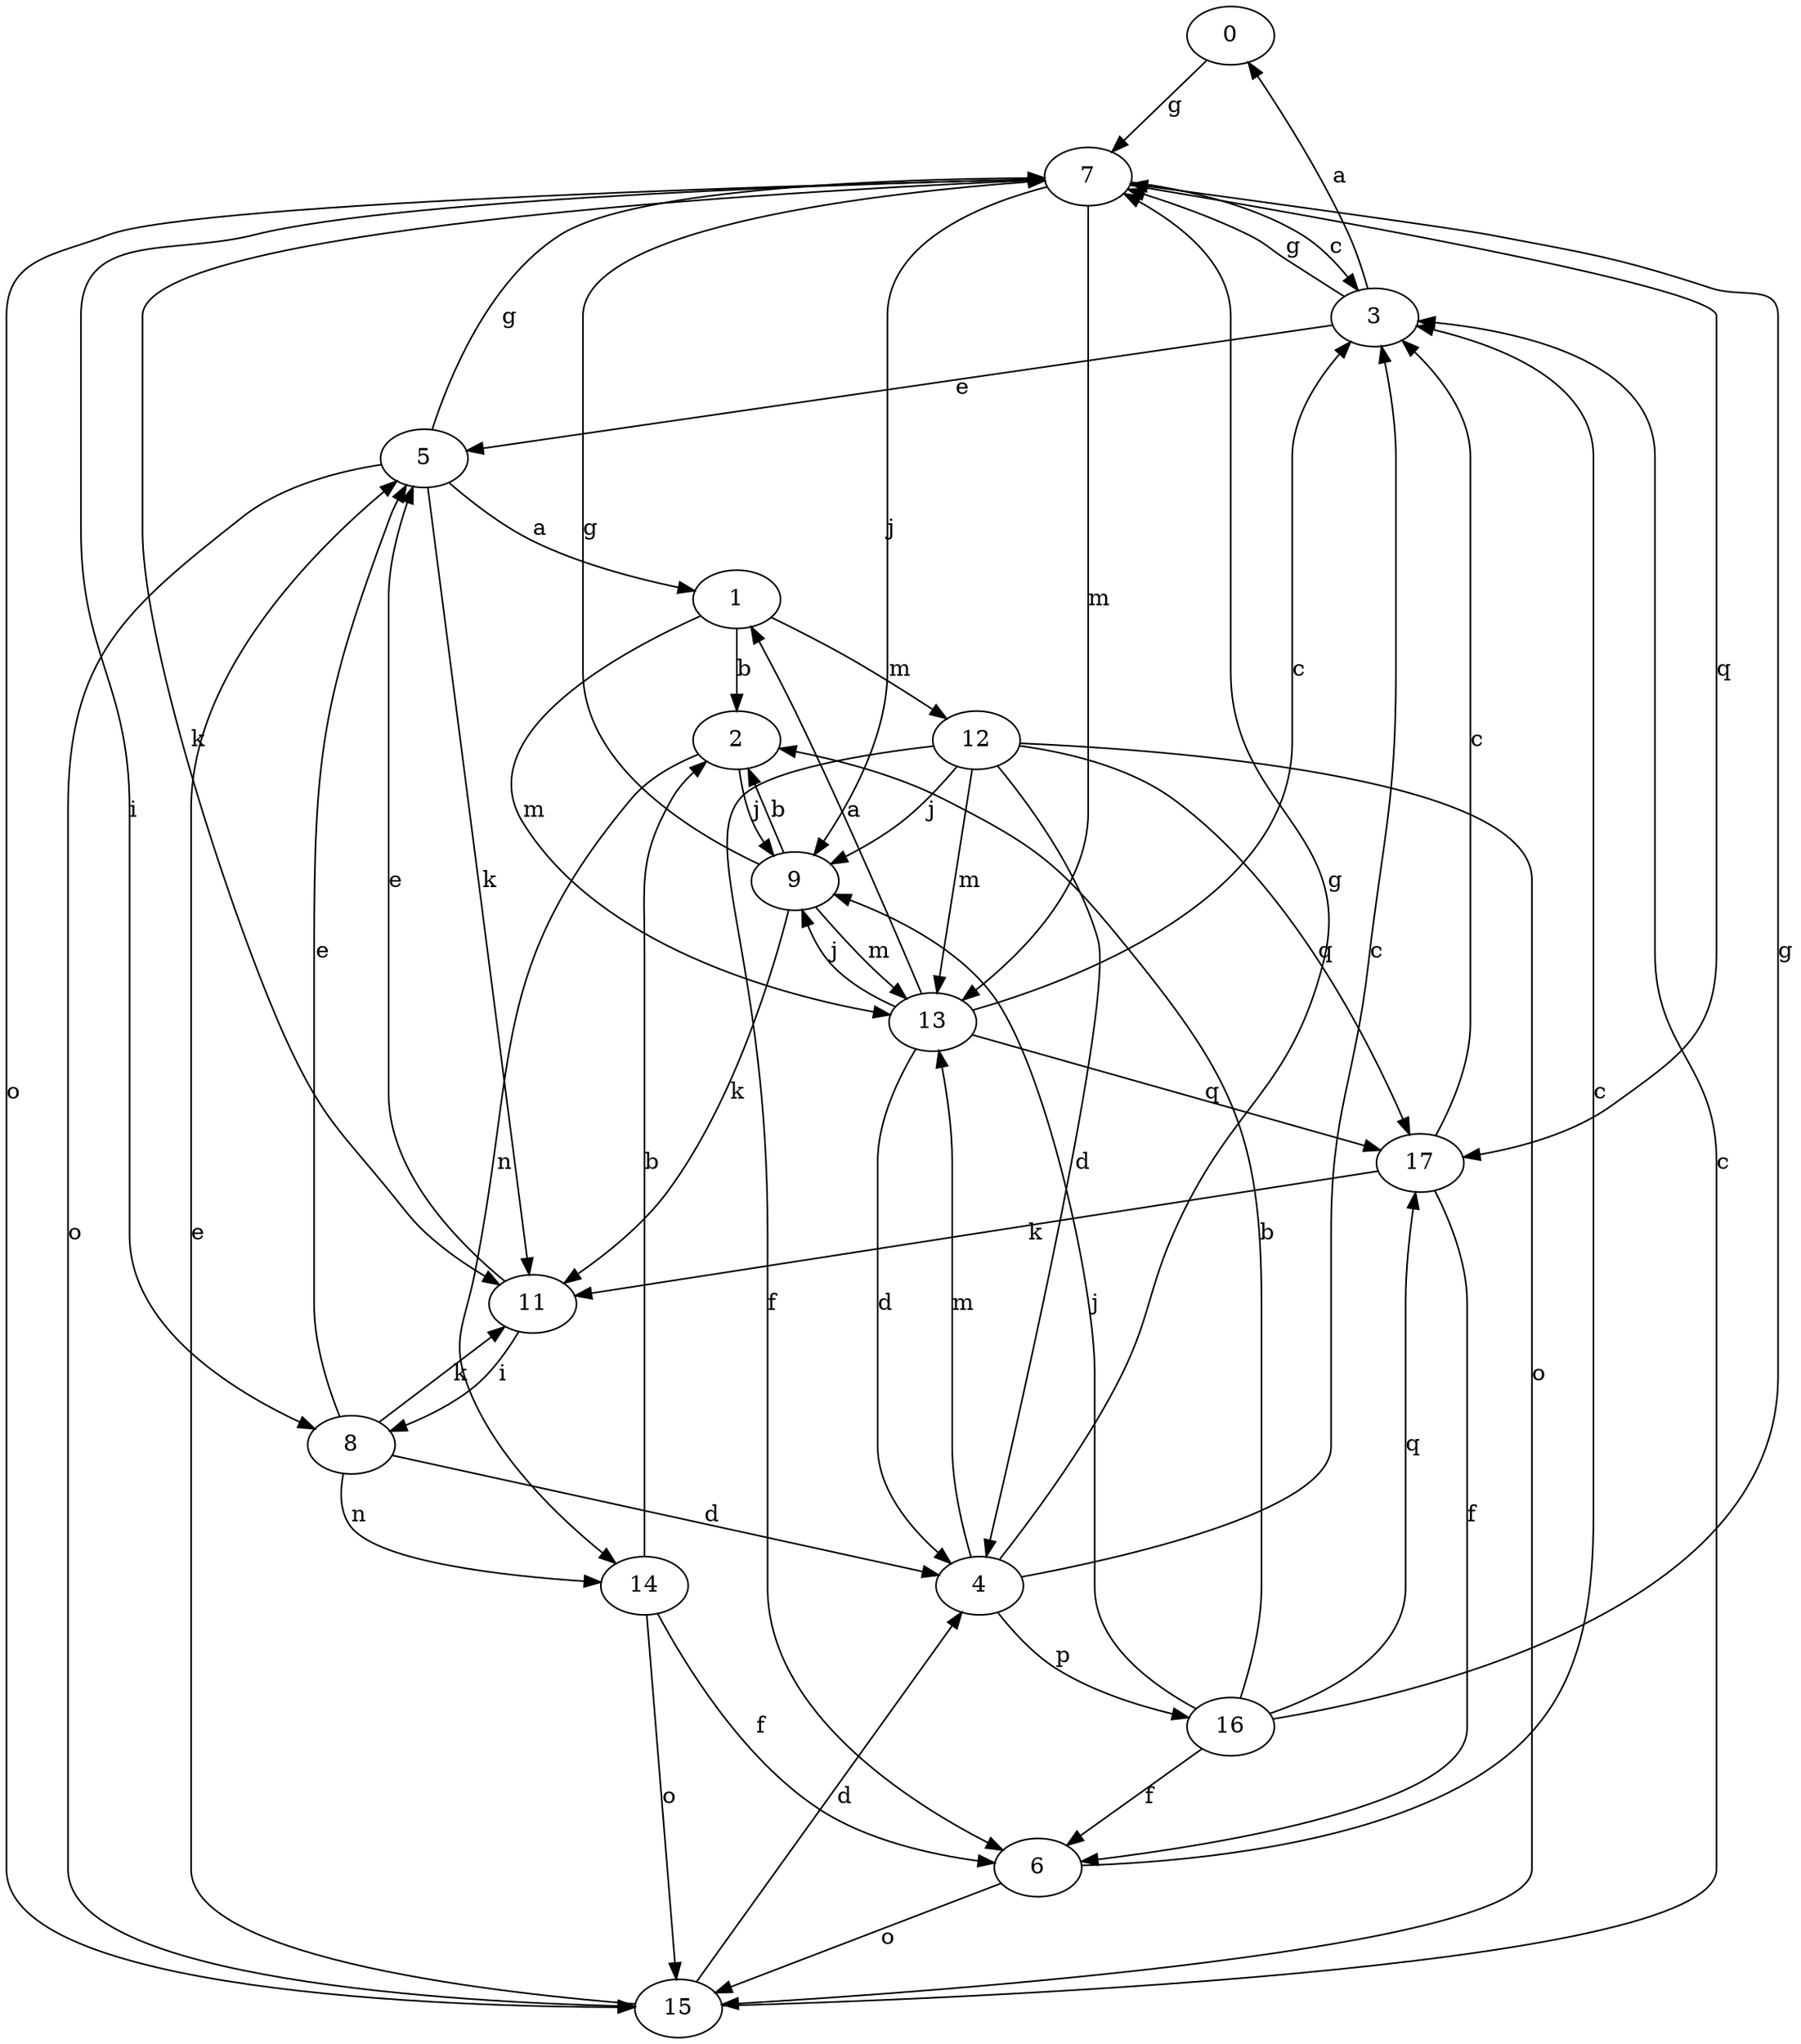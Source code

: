 strict digraph  {
0;
1;
2;
3;
4;
5;
6;
7;
8;
9;
11;
12;
13;
14;
15;
16;
17;
0 -> 7  [label=g];
1 -> 2  [label=b];
1 -> 12  [label=m];
1 -> 13  [label=m];
2 -> 9  [label=j];
2 -> 14  [label=n];
3 -> 0  [label=a];
3 -> 5  [label=e];
3 -> 7  [label=g];
4 -> 3  [label=c];
4 -> 7  [label=g];
4 -> 13  [label=m];
4 -> 16  [label=p];
5 -> 1  [label=a];
5 -> 7  [label=g];
5 -> 11  [label=k];
5 -> 15  [label=o];
6 -> 3  [label=c];
6 -> 15  [label=o];
7 -> 3  [label=c];
7 -> 8  [label=i];
7 -> 9  [label=j];
7 -> 11  [label=k];
7 -> 13  [label=m];
7 -> 15  [label=o];
7 -> 17  [label=q];
8 -> 4  [label=d];
8 -> 5  [label=e];
8 -> 11  [label=k];
8 -> 14  [label=n];
9 -> 2  [label=b];
9 -> 7  [label=g];
9 -> 11  [label=k];
9 -> 13  [label=m];
11 -> 5  [label=e];
11 -> 8  [label=i];
12 -> 4  [label=d];
12 -> 6  [label=f];
12 -> 9  [label=j];
12 -> 13  [label=m];
12 -> 15  [label=o];
12 -> 17  [label=q];
13 -> 1  [label=a];
13 -> 3  [label=c];
13 -> 4  [label=d];
13 -> 9  [label=j];
13 -> 17  [label=q];
14 -> 2  [label=b];
14 -> 6  [label=f];
14 -> 15  [label=o];
15 -> 3  [label=c];
15 -> 4  [label=d];
15 -> 5  [label=e];
16 -> 2  [label=b];
16 -> 6  [label=f];
16 -> 7  [label=g];
16 -> 9  [label=j];
16 -> 17  [label=q];
17 -> 3  [label=c];
17 -> 6  [label=f];
17 -> 11  [label=k];
}
